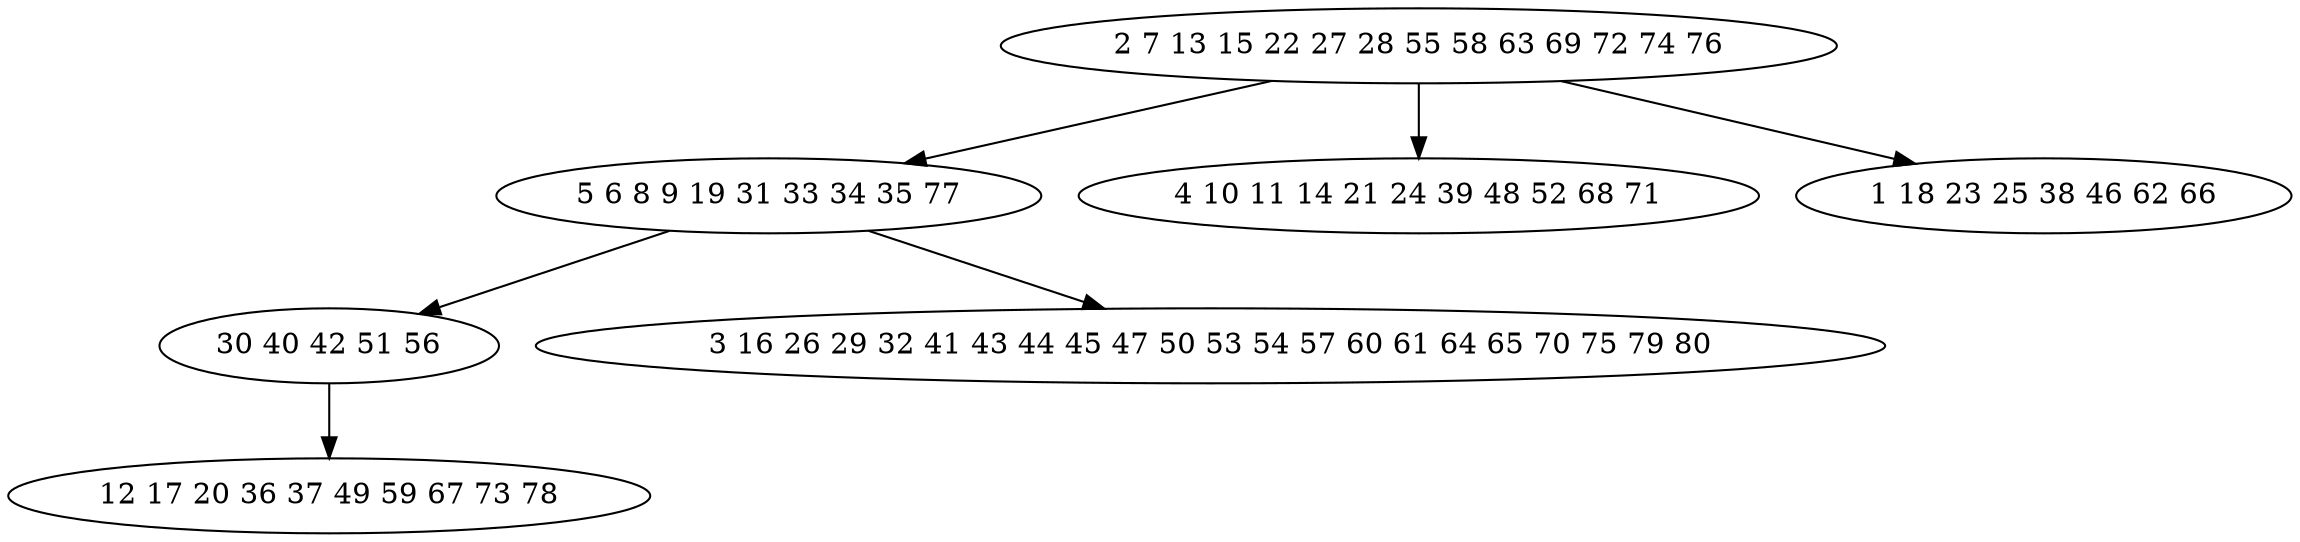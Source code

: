 digraph true_tree {
	"0" -> "1"
	"1" -> "2"
	"0" -> "3"
	"0" -> "4"
	"1" -> "5"
	"2" -> "6"
	"0" [label="2 7 13 15 22 27 28 55 58 63 69 72 74 76"];
	"1" [label="5 6 8 9 19 31 33 34 35 77"];
	"2" [label="30 40 42 51 56"];
	"3" [label="4 10 11 14 21 24 39 48 52 68 71"];
	"4" [label="1 18 23 25 38 46 62 66"];
	"5" [label="3 16 26 29 32 41 43 44 45 47 50 53 54 57 60 61 64 65 70 75 79 80"];
	"6" [label="12 17 20 36 37 49 59 67 73 78"];
}
